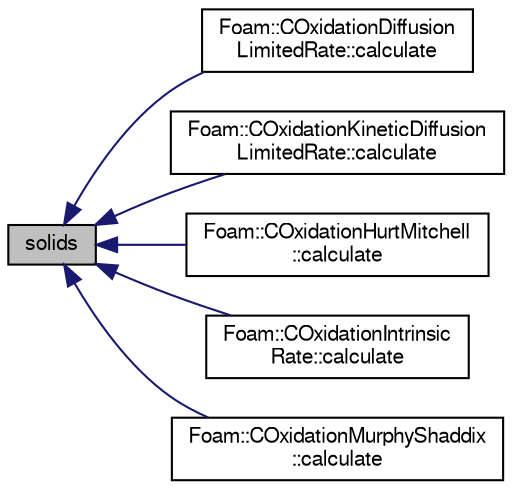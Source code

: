 digraph "solids"
{
  bgcolor="transparent";
  edge [fontname="FreeSans",fontsize="10",labelfontname="FreeSans",labelfontsize="10"];
  node [fontname="FreeSans",fontsize="10",shape=record];
  rankdir="LR";
  Node1 [label="solids",height=0.2,width=0.4,color="black", fillcolor="grey75", style="filled" fontcolor="black"];
  Node1 -> Node2 [dir="back",color="midnightblue",fontsize="10",style="solid",fontname="FreeSans"];
  Node2 [label="Foam::COxidationDiffusion\lLimitedRate::calculate",height=0.2,width=0.4,color="black",URL="$a00405.html#ab60820d725d0b8fccafa5d674f0c4ce1",tooltip="Update surface reactions. "];
  Node1 -> Node3 [dir="back",color="midnightblue",fontsize="10",style="solid",fontname="FreeSans"];
  Node3 [label="Foam::COxidationKineticDiffusion\lLimitedRate::calculate",height=0.2,width=0.4,color="black",URL="$a00408.html#ab60820d725d0b8fccafa5d674f0c4ce1",tooltip="Update surface reactions. "];
  Node1 -> Node4 [dir="back",color="midnightblue",fontsize="10",style="solid",fontname="FreeSans"];
  Node4 [label="Foam::COxidationHurtMitchell\l::calculate",height=0.2,width=0.4,color="black",URL="$a00406.html#ab60820d725d0b8fccafa5d674f0c4ce1",tooltip="Update surface reactions. "];
  Node1 -> Node5 [dir="back",color="midnightblue",fontsize="10",style="solid",fontname="FreeSans"];
  Node5 [label="Foam::COxidationIntrinsic\lRate::calculate",height=0.2,width=0.4,color="black",URL="$a00407.html#ab60820d725d0b8fccafa5d674f0c4ce1",tooltip="Update surface reactions. "];
  Node1 -> Node6 [dir="back",color="midnightblue",fontsize="10",style="solid",fontname="FreeSans"];
  Node6 [label="Foam::COxidationMurphyShaddix\l::calculate",height=0.2,width=0.4,color="black",URL="$a00409.html#ab60820d725d0b8fccafa5d674f0c4ce1",tooltip="Update surface reactions. "];
}
